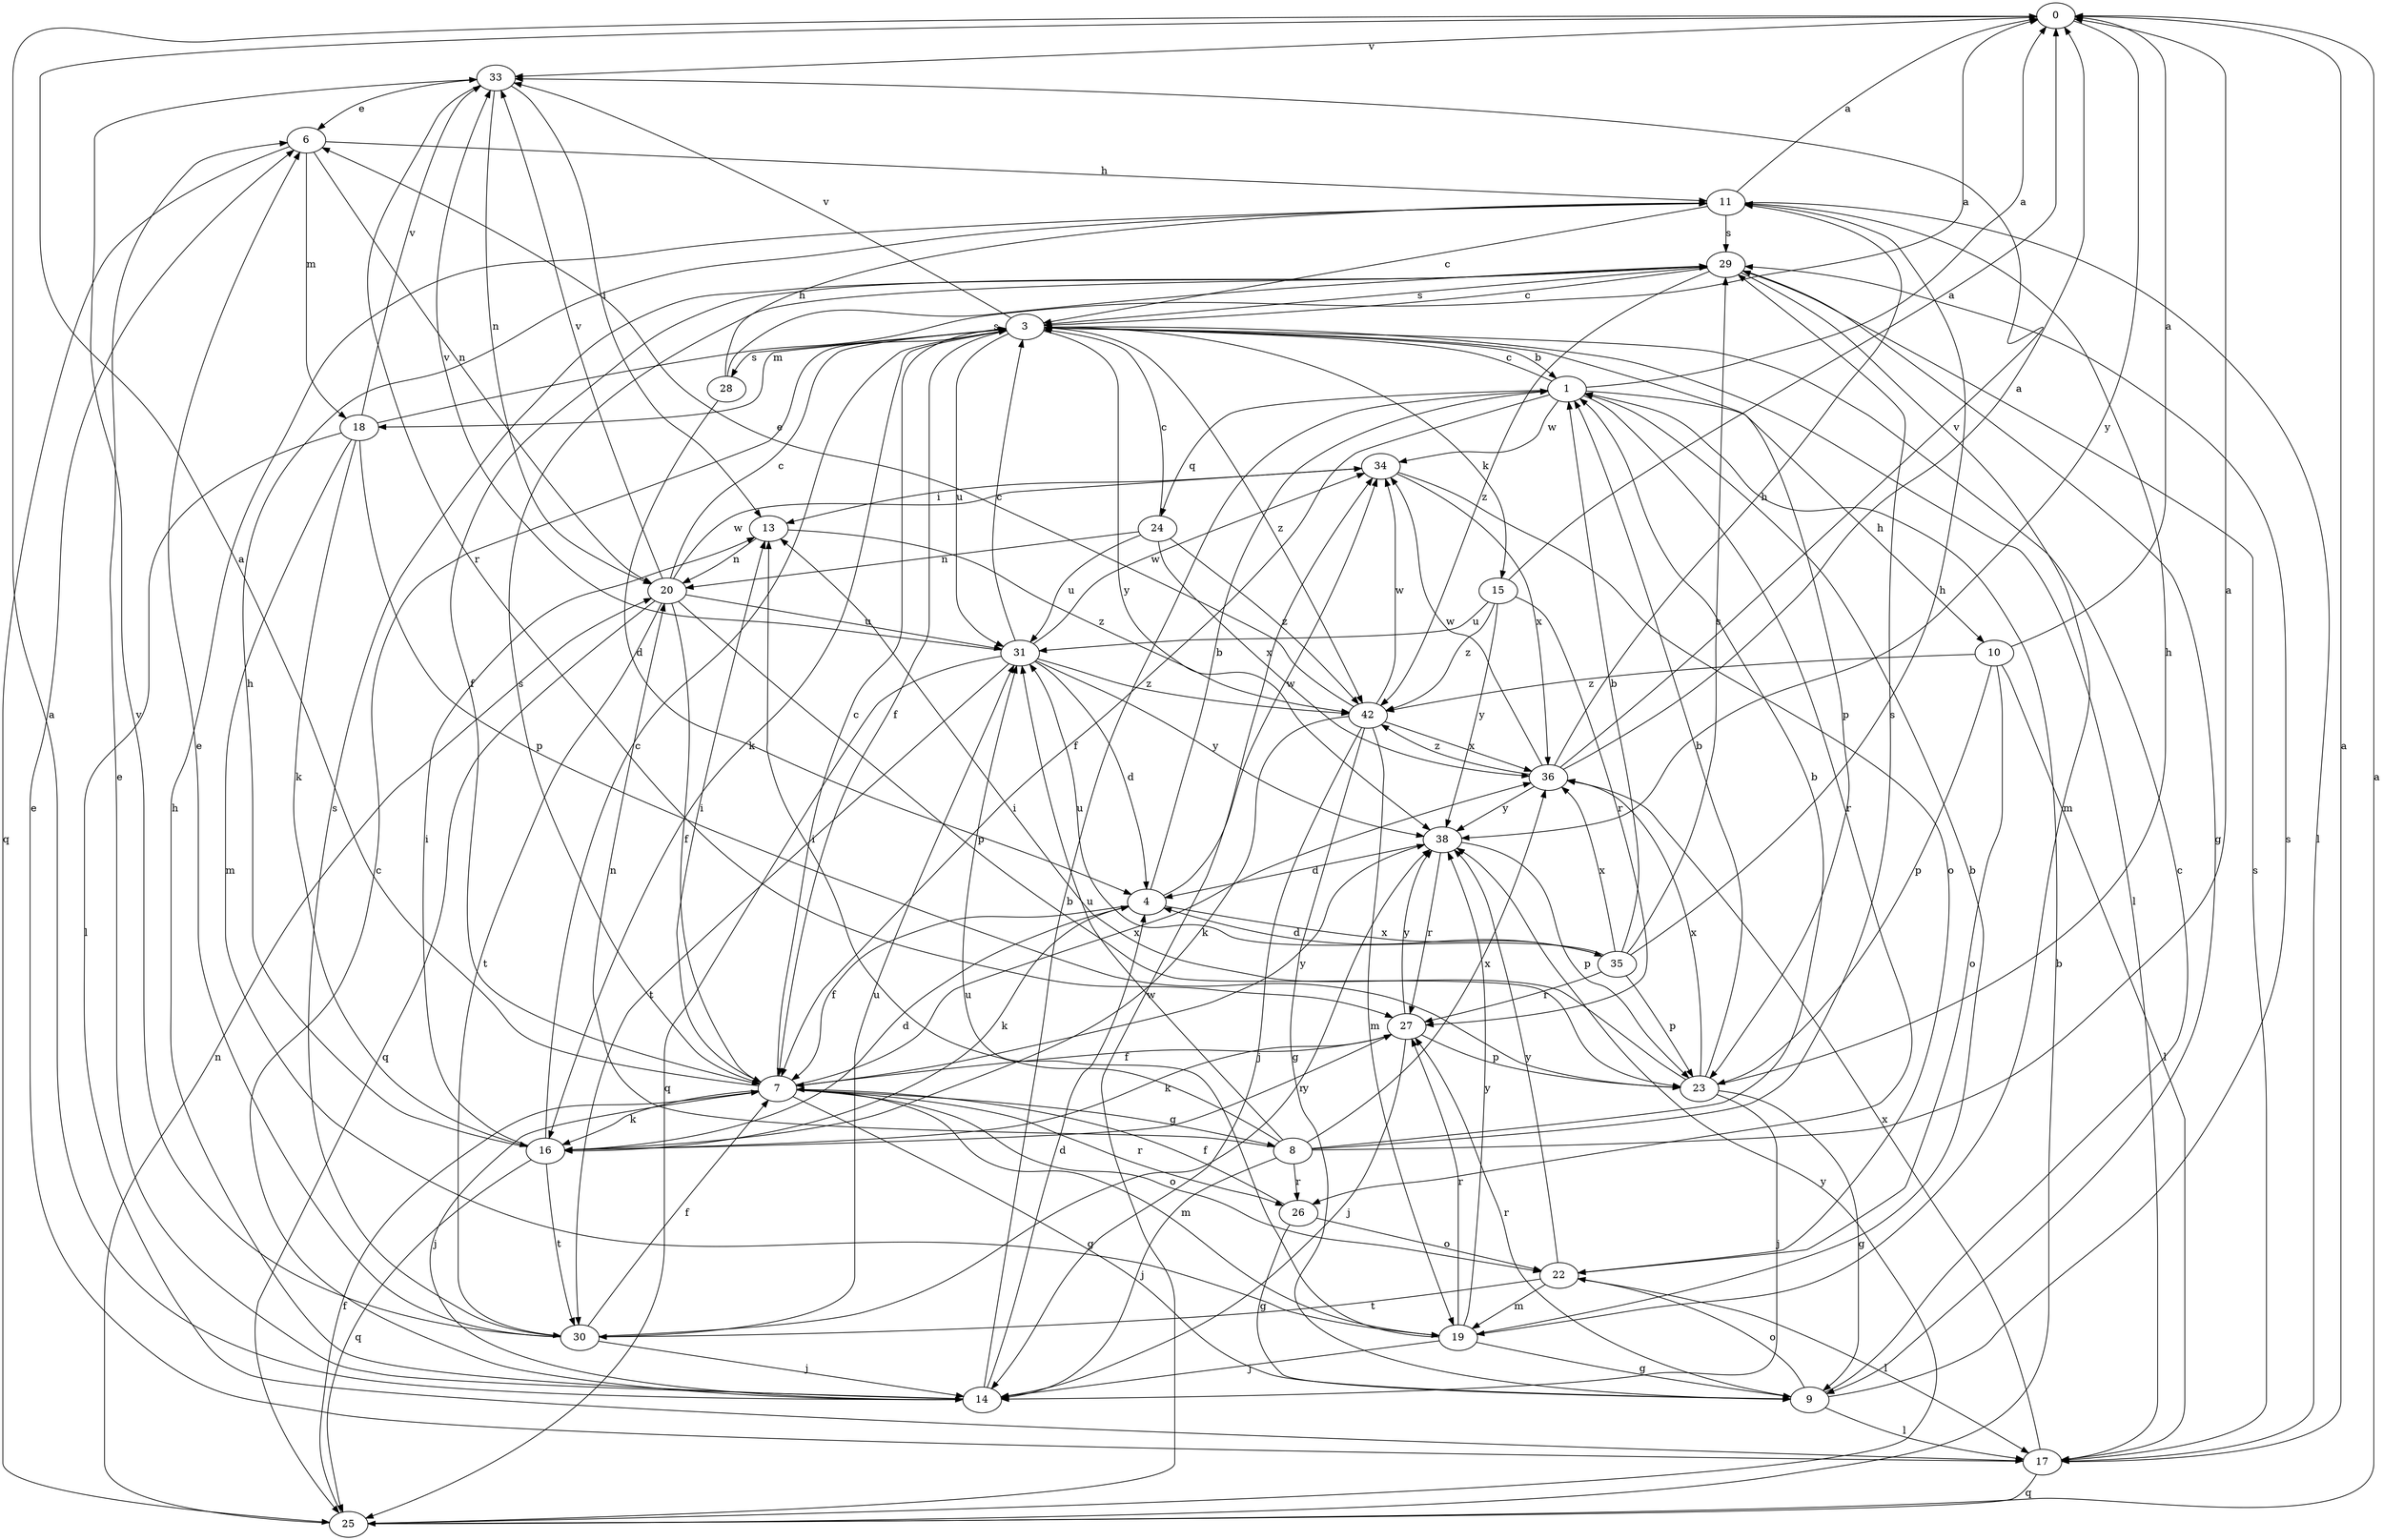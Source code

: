 strict digraph  {
0;
1;
3;
4;
6;
7;
8;
9;
10;
11;
13;
14;
15;
16;
17;
18;
19;
20;
22;
23;
24;
25;
26;
27;
28;
29;
30;
31;
33;
34;
35;
36;
38;
42;
0 -> 33  [label=v];
0 -> 38  [label=y];
1 -> 0  [label=a];
1 -> 3  [label=c];
1 -> 7  [label=f];
1 -> 10  [label=h];
1 -> 24  [label=q];
1 -> 26  [label=r];
1 -> 34  [label=w];
3 -> 1  [label=b];
3 -> 7  [label=f];
3 -> 15  [label=k];
3 -> 16  [label=k];
3 -> 17  [label=l];
3 -> 18  [label=m];
3 -> 23  [label=p];
3 -> 28  [label=s];
3 -> 29  [label=s];
3 -> 31  [label=u];
3 -> 33  [label=v];
3 -> 38  [label=y];
3 -> 42  [label=z];
4 -> 1  [label=b];
4 -> 7  [label=f];
4 -> 16  [label=k];
4 -> 34  [label=w];
4 -> 35  [label=x];
6 -> 11  [label=h];
6 -> 18  [label=m];
6 -> 20  [label=n];
6 -> 25  [label=q];
7 -> 0  [label=a];
7 -> 3  [label=c];
7 -> 8  [label=g];
7 -> 9  [label=g];
7 -> 13  [label=i];
7 -> 14  [label=j];
7 -> 16  [label=k];
7 -> 19  [label=m];
7 -> 22  [label=o];
7 -> 26  [label=r];
7 -> 29  [label=s];
7 -> 36  [label=x];
7 -> 38  [label=y];
8 -> 0  [label=a];
8 -> 1  [label=b];
8 -> 13  [label=i];
8 -> 14  [label=j];
8 -> 20  [label=n];
8 -> 26  [label=r];
8 -> 29  [label=s];
8 -> 31  [label=u];
8 -> 36  [label=x];
9 -> 3  [label=c];
9 -> 17  [label=l];
9 -> 22  [label=o];
9 -> 27  [label=r];
9 -> 29  [label=s];
10 -> 0  [label=a];
10 -> 17  [label=l];
10 -> 22  [label=o];
10 -> 23  [label=p];
10 -> 42  [label=z];
11 -> 0  [label=a];
11 -> 3  [label=c];
11 -> 17  [label=l];
11 -> 29  [label=s];
13 -> 20  [label=n];
13 -> 42  [label=z];
14 -> 0  [label=a];
14 -> 1  [label=b];
14 -> 3  [label=c];
14 -> 4  [label=d];
14 -> 6  [label=e];
14 -> 11  [label=h];
15 -> 0  [label=a];
15 -> 27  [label=r];
15 -> 31  [label=u];
15 -> 38  [label=y];
15 -> 42  [label=z];
16 -> 3  [label=c];
16 -> 4  [label=d];
16 -> 11  [label=h];
16 -> 13  [label=i];
16 -> 25  [label=q];
16 -> 27  [label=r];
16 -> 30  [label=t];
17 -> 0  [label=a];
17 -> 6  [label=e];
17 -> 25  [label=q];
17 -> 29  [label=s];
17 -> 36  [label=x];
18 -> 0  [label=a];
18 -> 16  [label=k];
18 -> 17  [label=l];
18 -> 19  [label=m];
18 -> 23  [label=p];
18 -> 33  [label=v];
19 -> 1  [label=b];
19 -> 9  [label=g];
19 -> 14  [label=j];
19 -> 27  [label=r];
19 -> 31  [label=u];
19 -> 38  [label=y];
20 -> 3  [label=c];
20 -> 7  [label=f];
20 -> 23  [label=p];
20 -> 25  [label=q];
20 -> 30  [label=t];
20 -> 31  [label=u];
20 -> 33  [label=v];
20 -> 34  [label=w];
22 -> 17  [label=l];
22 -> 19  [label=m];
22 -> 30  [label=t];
22 -> 38  [label=y];
23 -> 1  [label=b];
23 -> 9  [label=g];
23 -> 11  [label=h];
23 -> 13  [label=i];
23 -> 14  [label=j];
23 -> 36  [label=x];
24 -> 3  [label=c];
24 -> 20  [label=n];
24 -> 31  [label=u];
24 -> 36  [label=x];
24 -> 42  [label=z];
25 -> 0  [label=a];
25 -> 1  [label=b];
25 -> 7  [label=f];
25 -> 20  [label=n];
25 -> 34  [label=w];
25 -> 38  [label=y];
26 -> 7  [label=f];
26 -> 9  [label=g];
26 -> 22  [label=o];
27 -> 7  [label=f];
27 -> 14  [label=j];
27 -> 16  [label=k];
27 -> 23  [label=p];
27 -> 38  [label=y];
28 -> 4  [label=d];
28 -> 11  [label=h];
28 -> 29  [label=s];
29 -> 3  [label=c];
29 -> 7  [label=f];
29 -> 9  [label=g];
29 -> 19  [label=m];
29 -> 42  [label=z];
30 -> 6  [label=e];
30 -> 7  [label=f];
30 -> 14  [label=j];
30 -> 29  [label=s];
30 -> 31  [label=u];
30 -> 33  [label=v];
30 -> 38  [label=y];
31 -> 3  [label=c];
31 -> 4  [label=d];
31 -> 25  [label=q];
31 -> 30  [label=t];
31 -> 33  [label=v];
31 -> 34  [label=w];
31 -> 38  [label=y];
31 -> 42  [label=z];
33 -> 6  [label=e];
33 -> 13  [label=i];
33 -> 20  [label=n];
33 -> 27  [label=r];
34 -> 13  [label=i];
34 -> 22  [label=o];
34 -> 36  [label=x];
35 -> 1  [label=b];
35 -> 4  [label=d];
35 -> 11  [label=h];
35 -> 23  [label=p];
35 -> 27  [label=r];
35 -> 29  [label=s];
35 -> 31  [label=u];
35 -> 36  [label=x];
36 -> 0  [label=a];
36 -> 11  [label=h];
36 -> 33  [label=v];
36 -> 34  [label=w];
36 -> 38  [label=y];
36 -> 42  [label=z];
38 -> 4  [label=d];
38 -> 23  [label=p];
38 -> 27  [label=r];
42 -> 6  [label=e];
42 -> 9  [label=g];
42 -> 14  [label=j];
42 -> 16  [label=k];
42 -> 19  [label=m];
42 -> 34  [label=w];
42 -> 36  [label=x];
}
